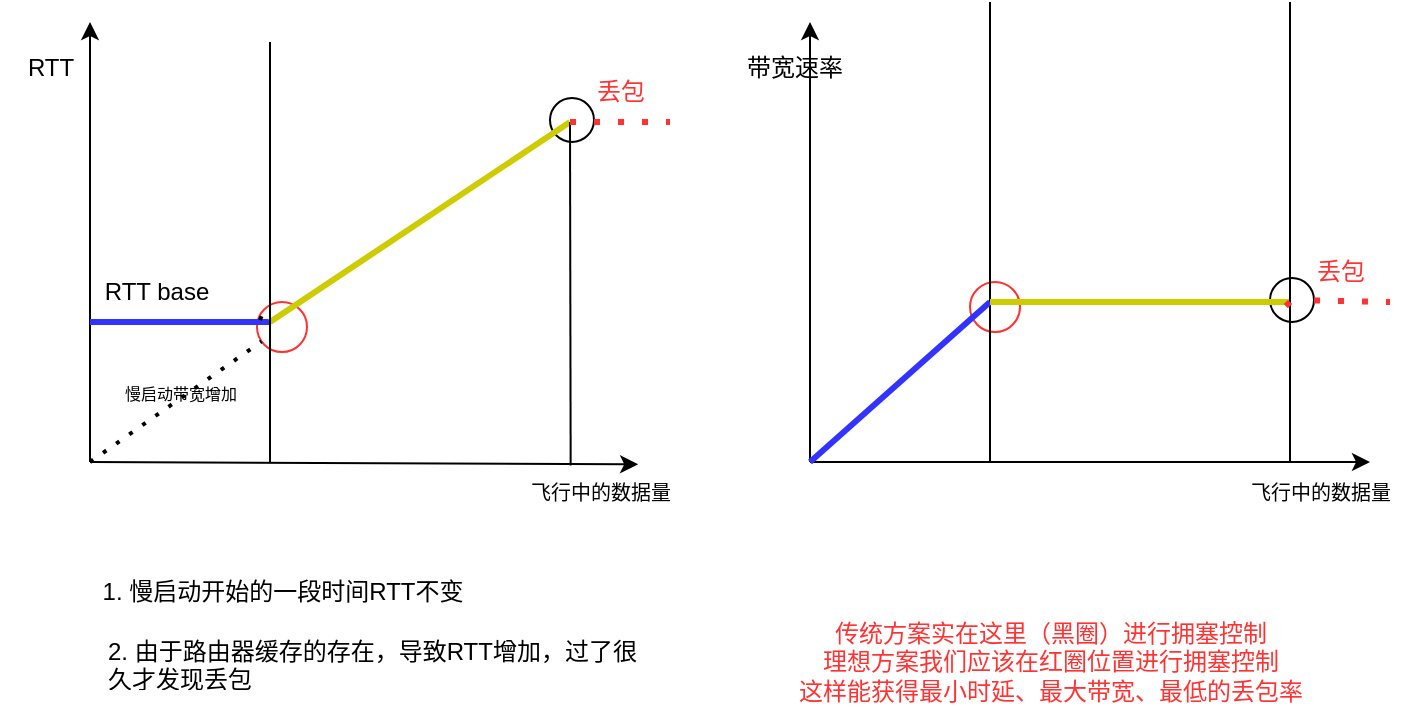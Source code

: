 <mxfile version="21.5.2" type="github">
  <diagram name="第 1 页" id="7j_OjujqlzrfHiGKlmT0">
    <mxGraphModel dx="925" dy="618" grid="1" gridSize="10" guides="1" tooltips="1" connect="1" arrows="1" fold="1" page="1" pageScale="1" pageWidth="827" pageHeight="1169" math="0" shadow="0">
      <root>
        <mxCell id="0" />
        <mxCell id="1" parent="0" />
        <mxCell id="licvIpBOSXqUzYrmu43m-37" value="" style="ellipse;whiteSpace=wrap;html=1;aspect=fixed;strokeColor=#FF3333;" vertex="1" parent="1">
          <mxGeometry x="880" y="230" width="25" height="25" as="geometry" />
        </mxCell>
        <mxCell id="licvIpBOSXqUzYrmu43m-31" value="" style="ellipse;whiteSpace=wrap;html=1;aspect=fixed;strokeColor=#FF3333;" vertex="1" parent="1">
          <mxGeometry x="523.5" y="240" width="25" height="25" as="geometry" />
        </mxCell>
        <mxCell id="licvIpBOSXqUzYrmu43m-28" value="" style="ellipse;whiteSpace=wrap;html=1;aspect=fixed;" vertex="1" parent="1">
          <mxGeometry x="1030" y="228" width="22" height="22" as="geometry" />
        </mxCell>
        <mxCell id="licvIpBOSXqUzYrmu43m-27" value="" style="ellipse;whiteSpace=wrap;html=1;aspect=fixed;" vertex="1" parent="1">
          <mxGeometry x="670" y="138" width="22" height="22" as="geometry" />
        </mxCell>
        <mxCell id="licvIpBOSXqUzYrmu43m-1" value="" style="endArrow=classic;html=1;rounded=0;entryX=0.712;entryY=0.038;entryDx=0;entryDy=0;entryPerimeter=0;" edge="1" parent="1" target="licvIpBOSXqUzYrmu43m-3">
          <mxGeometry width="50" height="50" relative="1" as="geometry">
            <mxPoint x="440" y="320" as="sourcePoint" />
            <mxPoint x="760" y="320" as="targetPoint" />
          </mxGeometry>
        </mxCell>
        <mxCell id="licvIpBOSXqUzYrmu43m-2" value="" style="endArrow=classic;html=1;rounded=0;" edge="1" parent="1">
          <mxGeometry width="50" height="50" relative="1" as="geometry">
            <mxPoint x="440" y="320" as="sourcePoint" />
            <mxPoint x="440" y="100" as="targetPoint" />
          </mxGeometry>
        </mxCell>
        <mxCell id="licvIpBOSXqUzYrmu43m-3" value="&lt;font style=&quot;font-size: 10px;&quot;&gt;飞行中的数据量&lt;/font&gt;" style="text;html=1;align=center;verticalAlign=middle;resizable=0;points=[];autosize=1;strokeColor=none;fillColor=none;" vertex="1" parent="1">
          <mxGeometry x="650" y="320" width="90" height="30" as="geometry" />
        </mxCell>
        <mxCell id="licvIpBOSXqUzYrmu43m-4" value="RTT" style="text;html=1;align=center;verticalAlign=middle;resizable=0;points=[];autosize=1;strokeColor=none;fillColor=none;" vertex="1" parent="1">
          <mxGeometry x="395" y="108" width="50" height="30" as="geometry" />
        </mxCell>
        <mxCell id="licvIpBOSXqUzYrmu43m-5" value="" style="endArrow=none;html=1;rounded=0;strokeColor=#3333FF;strokeWidth=3;" edge="1" parent="1">
          <mxGeometry width="50" height="50" relative="1" as="geometry">
            <mxPoint x="440" y="250" as="sourcePoint" />
            <mxPoint x="530" y="250" as="targetPoint" />
          </mxGeometry>
        </mxCell>
        <mxCell id="licvIpBOSXqUzYrmu43m-6" value="" style="endArrow=none;html=1;rounded=0;strokeColor=#CCCC00;strokeWidth=3;" edge="1" parent="1">
          <mxGeometry width="50" height="50" relative="1" as="geometry">
            <mxPoint x="530" y="250" as="sourcePoint" />
            <mxPoint x="680" y="150" as="targetPoint" />
          </mxGeometry>
        </mxCell>
        <mxCell id="licvIpBOSXqUzYrmu43m-7" value="" style="endArrow=none;html=1;rounded=0;" edge="1" parent="1">
          <mxGeometry width="50" height="50" relative="1" as="geometry">
            <mxPoint x="530" y="320" as="sourcePoint" />
            <mxPoint x="530" y="110" as="targetPoint" />
          </mxGeometry>
        </mxCell>
        <mxCell id="licvIpBOSXqUzYrmu43m-8" value="" style="endArrow=none;html=1;rounded=0;exitX=0.337;exitY=0.059;exitDx=0;exitDy=0;exitPerimeter=0;" edge="1" parent="1" source="licvIpBOSXqUzYrmu43m-3">
          <mxGeometry width="50" height="50" relative="1" as="geometry">
            <mxPoint x="710" y="260" as="sourcePoint" />
            <mxPoint x="680" y="150" as="targetPoint" />
          </mxGeometry>
        </mxCell>
        <mxCell id="licvIpBOSXqUzYrmu43m-9" value="" style="endArrow=none;dashed=1;html=1;dashPattern=1 3;strokeWidth=3;rounded=0;strokeColor=#FF3333;" edge="1" parent="1">
          <mxGeometry width="50" height="50" relative="1" as="geometry">
            <mxPoint x="680" y="150" as="sourcePoint" />
            <mxPoint x="730" y="150" as="targetPoint" />
          </mxGeometry>
        </mxCell>
        <mxCell id="licvIpBOSXqUzYrmu43m-10" value="&lt;font color=&quot;#ff3333&quot;&gt;丢包&lt;/font&gt;" style="text;html=1;align=center;verticalAlign=middle;resizable=0;points=[];autosize=1;strokeColor=none;fillColor=none;" vertex="1" parent="1">
          <mxGeometry x="680" y="120" width="50" height="30" as="geometry" />
        </mxCell>
        <mxCell id="licvIpBOSXqUzYrmu43m-11" value="1. 慢启动开始的一段时间RTT不变" style="text;html=1;align=center;verticalAlign=middle;resizable=0;points=[];autosize=1;strokeColor=none;fillColor=none;" vertex="1" parent="1">
          <mxGeometry x="436" y="370" width="200" height="30" as="geometry" />
        </mxCell>
        <mxCell id="licvIpBOSXqUzYrmu43m-12" value="2. 由于路由器缓存的存在，导致RTT增加，过了很久才发现丢包" style="text;strokeColor=none;fillColor=none;align=left;verticalAlign=middle;spacingLeft=4;spacingRight=4;overflow=hidden;points=[[0,0.5],[1,0.5]];portConstraint=eastwest;rotatable=0;whiteSpace=wrap;html=1;" vertex="1" parent="1">
          <mxGeometry x="443" y="405" width="285" height="30" as="geometry" />
        </mxCell>
        <mxCell id="licvIpBOSXqUzYrmu43m-14" value="RTT base" style="text;html=1;align=center;verticalAlign=middle;resizable=0;points=[];autosize=1;strokeColor=none;fillColor=none;" vertex="1" parent="1">
          <mxGeometry x="433" y="220" width="80" height="30" as="geometry" />
        </mxCell>
        <mxCell id="licvIpBOSXqUzYrmu43m-15" value="" style="endArrow=classic;html=1;rounded=0;" edge="1" parent="1">
          <mxGeometry width="50" height="50" relative="1" as="geometry">
            <mxPoint x="800" y="320" as="sourcePoint" />
            <mxPoint x="800" y="100" as="targetPoint" />
          </mxGeometry>
        </mxCell>
        <mxCell id="licvIpBOSXqUzYrmu43m-16" value="" style="endArrow=classic;html=1;rounded=0;" edge="1" parent="1">
          <mxGeometry width="50" height="50" relative="1" as="geometry">
            <mxPoint x="800" y="320" as="sourcePoint" />
            <mxPoint x="1080" y="320" as="targetPoint" />
          </mxGeometry>
        </mxCell>
        <mxCell id="licvIpBOSXqUzYrmu43m-17" value="" style="endArrow=none;html=1;rounded=0;" edge="1" parent="1">
          <mxGeometry width="50" height="50" relative="1" as="geometry">
            <mxPoint x="890" y="320" as="sourcePoint" />
            <mxPoint x="890" y="90" as="targetPoint" />
          </mxGeometry>
        </mxCell>
        <mxCell id="licvIpBOSXqUzYrmu43m-18" value="" style="endArrow=none;html=1;rounded=0;strokeColor=#3333FF;strokeWidth=3;" edge="1" parent="1">
          <mxGeometry width="50" height="50" relative="1" as="geometry">
            <mxPoint x="800" y="320" as="sourcePoint" />
            <mxPoint x="890" y="240" as="targetPoint" />
          </mxGeometry>
        </mxCell>
        <mxCell id="licvIpBOSXqUzYrmu43m-19" value="" style="endArrow=none;html=1;rounded=0;strokeColor=#CCCC00;strokeWidth=3;" edge="1" parent="1">
          <mxGeometry width="50" height="50" relative="1" as="geometry">
            <mxPoint x="890" y="240" as="sourcePoint" />
            <mxPoint x="1040" y="240" as="targetPoint" />
          </mxGeometry>
        </mxCell>
        <mxCell id="licvIpBOSXqUzYrmu43m-20" value="带宽速率" style="text;html=1;align=center;verticalAlign=middle;resizable=0;points=[];autosize=1;strokeColor=none;fillColor=none;" vertex="1" parent="1">
          <mxGeometry x="757" y="108" width="70" height="30" as="geometry" />
        </mxCell>
        <mxCell id="licvIpBOSXqUzYrmu43m-21" value="&lt;font style=&quot;font-size: 10px;&quot;&gt;飞行中的数据量&lt;/font&gt;" style="text;html=1;align=center;verticalAlign=middle;resizable=0;points=[];autosize=1;strokeColor=none;fillColor=none;" vertex="1" parent="1">
          <mxGeometry x="1010" y="320" width="90" height="30" as="geometry" />
        </mxCell>
        <mxCell id="licvIpBOSXqUzYrmu43m-22" value="" style="endArrow=none;dashed=1;html=1;dashPattern=1 3;strokeWidth=2;rounded=0;" edge="1" parent="1" source="licvIpBOSXqUzYrmu43m-31">
          <mxGeometry width="50" height="50" relative="1" as="geometry">
            <mxPoint x="440" y="320" as="sourcePoint" />
            <mxPoint x="530" y="250" as="targetPoint" />
          </mxGeometry>
        </mxCell>
        <mxCell id="licvIpBOSXqUzYrmu43m-23" value="&lt;font style=&quot;font-size: 8px;&quot;&gt;慢启动带宽增加&lt;/font&gt;" style="text;html=1;align=center;verticalAlign=middle;resizable=0;points=[];autosize=1;strokeColor=none;fillColor=none;" vertex="1" parent="1">
          <mxGeometry x="445" y="270" width="80" height="30" as="geometry" />
        </mxCell>
        <mxCell id="licvIpBOSXqUzYrmu43m-24" value="&lt;font color=&quot;#ff3333&quot;&gt;丢包&lt;/font&gt;" style="text;html=1;align=center;verticalAlign=middle;resizable=0;points=[];autosize=1;strokeColor=none;fillColor=none;" vertex="1" parent="1">
          <mxGeometry x="1040" y="210" width="50" height="30" as="geometry" />
        </mxCell>
        <mxCell id="licvIpBOSXqUzYrmu43m-25" value="" style="endArrow=none;dashed=1;html=1;dashPattern=1 3;strokeWidth=3;rounded=0;strokeColor=#FF3333;" edge="1" parent="1" source="licvIpBOSXqUzYrmu43m-28">
          <mxGeometry width="50" height="50" relative="1" as="geometry">
            <mxPoint x="1040" y="240" as="sourcePoint" />
            <mxPoint x="1090" y="240" as="targetPoint" />
          </mxGeometry>
        </mxCell>
        <mxCell id="licvIpBOSXqUzYrmu43m-26" value="" style="endArrow=none;html=1;rounded=0;exitX=0.337;exitY=0.059;exitDx=0;exitDy=0;exitPerimeter=0;" edge="1" parent="1">
          <mxGeometry width="50" height="50" relative="1" as="geometry">
            <mxPoint x="1040" y="320" as="sourcePoint" />
            <mxPoint x="1040" y="90" as="targetPoint" />
          </mxGeometry>
        </mxCell>
        <mxCell id="licvIpBOSXqUzYrmu43m-29" value="" style="endArrow=none;dashed=1;html=1;dashPattern=1 3;strokeWidth=3;rounded=0;strokeColor=#FF3333;" edge="1" parent="1" target="licvIpBOSXqUzYrmu43m-28">
          <mxGeometry width="50" height="50" relative="1" as="geometry">
            <mxPoint x="1040" y="240" as="sourcePoint" />
            <mxPoint x="1090" y="240" as="targetPoint" />
          </mxGeometry>
        </mxCell>
        <mxCell id="licvIpBOSXqUzYrmu43m-36" value="" style="endArrow=none;dashed=1;html=1;dashPattern=1 3;strokeWidth=2;rounded=0;" edge="1" parent="1" target="licvIpBOSXqUzYrmu43m-31">
          <mxGeometry width="50" height="50" relative="1" as="geometry">
            <mxPoint x="440" y="320" as="sourcePoint" />
            <mxPoint x="530" y="250" as="targetPoint" />
          </mxGeometry>
        </mxCell>
        <mxCell id="licvIpBOSXqUzYrmu43m-39" value="&lt;font color=&quot;#ff3333&quot;&gt;传统方案实在这里（黑圈）进行拥塞控制&lt;br&gt;理想方案我们应该在红圈位置进行拥塞控制&lt;br&gt;这样能获得最小时延、最大带宽、最低的丢包率&lt;/font&gt;" style="text;html=1;align=center;verticalAlign=middle;resizable=0;points=[];autosize=1;strokeColor=none;fillColor=none;" vertex="1" parent="1">
          <mxGeometry x="780" y="390" width="280" height="60" as="geometry" />
        </mxCell>
      </root>
    </mxGraphModel>
  </diagram>
</mxfile>

